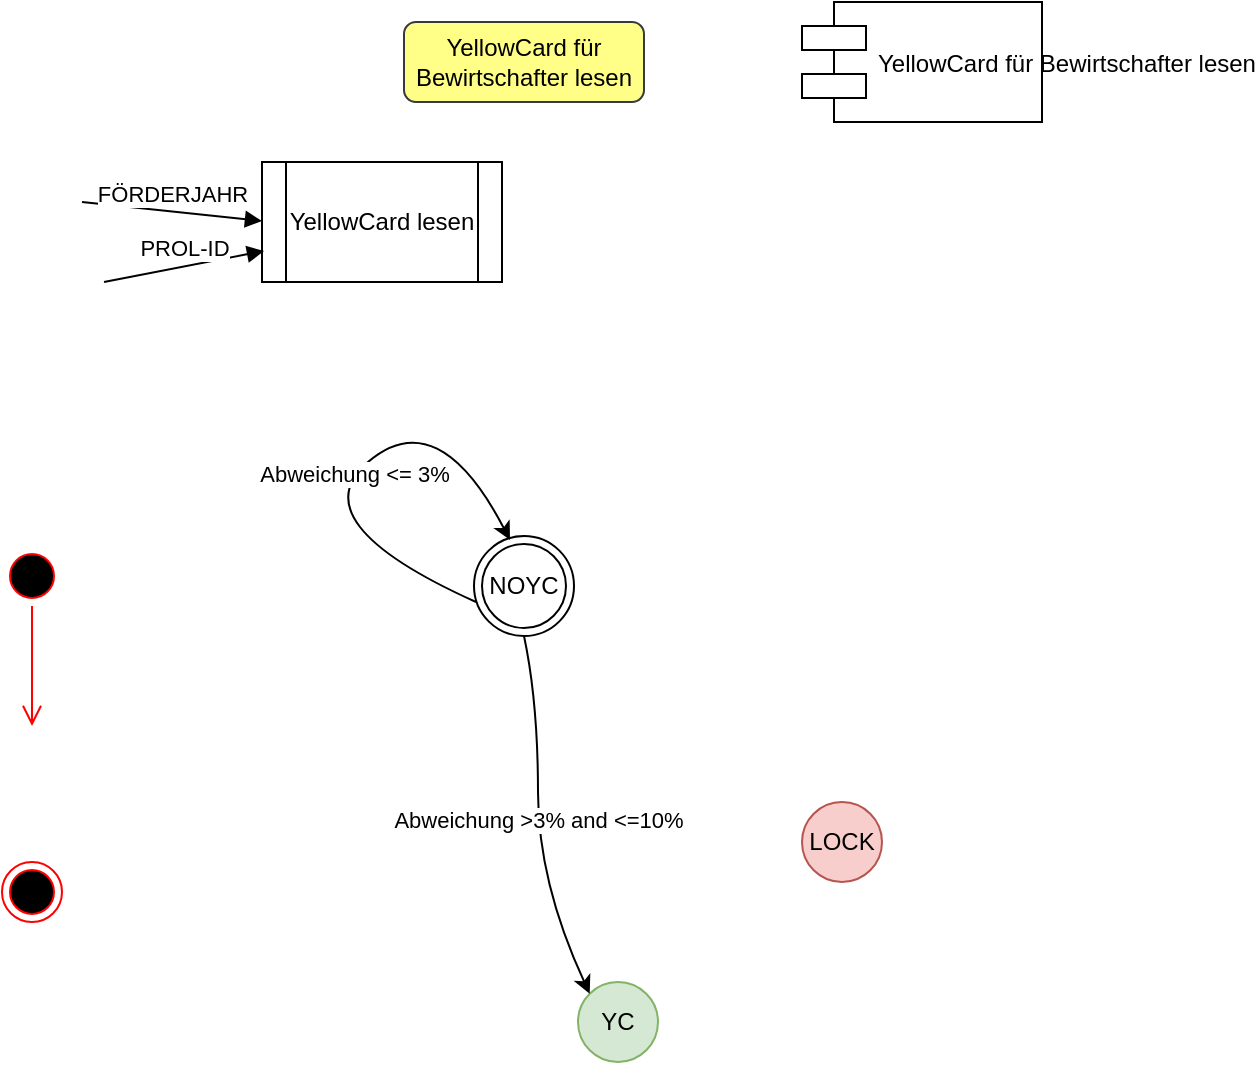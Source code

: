 <mxfile version="10.7.7" type="github"><diagram id="cOEbSdt1bQq5N-bVFhIL" name="Page-1"><mxGraphModel dx="1394" dy="764" grid="1" gridSize="10" guides="1" tooltips="1" connect="1" arrows="1" fold="1" page="1" pageScale="1" pageWidth="827" pageHeight="1169" math="0" shadow="0"><root><mxCell id="0"/><mxCell id="1" parent="0"/><mxCell id="bvWmRrxVavX1V19AVzLA-2" value="YC" style="ellipse;whiteSpace=wrap;html=1;aspect=fixed;fillColor=#d5e8d4;strokeColor=#82b366;" parent="1" vertex="1"><mxGeometry x="368" y="570" width="40" height="40" as="geometry"/></mxCell><mxCell id="bvWmRrxVavX1V19AVzLA-3" value="LOCK" style="ellipse;whiteSpace=wrap;html=1;aspect=fixed;fillColor=#f8cecc;strokeColor=#b85450;" parent="1" vertex="1"><mxGeometry x="480" y="480" width="40" height="40" as="geometry"/></mxCell><mxCell id="bvWmRrxVavX1V19AVzLA-5" value="Abweichung &amp;gt;3% and &amp;lt;=10%" style="curved=1;endArrow=classic;html=1;exitX=0.5;exitY=1;exitDx=0;exitDy=0;entryX=0;entryY=0;entryDx=0;entryDy=0;" parent="1" source="bvWmRrxVavX1V19AVzLA-9" target="bvWmRrxVavX1V19AVzLA-2" edge="1"><mxGeometry width="50" height="50" relative="1" as="geometry"><mxPoint x="388" y="370" as="sourcePoint"/><mxPoint x="367" y="577" as="targetPoint"/><Array as="points"><mxPoint x="348" y="430"/><mxPoint x="348" y="520"/></Array></mxGeometry></mxCell><mxCell id="bvWmRrxVavX1V19AVzLA-9" value="NOYC" style="ellipse;shape=doubleEllipse;whiteSpace=wrap;html=1;aspect=fixed;" parent="1" vertex="1"><mxGeometry x="316" y="347" width="50" height="50" as="geometry"/></mxCell><mxCell id="bvWmRrxVavX1V19AVzLA-11" value="Abweichung &amp;lt;= 3%" style="curved=1;endArrow=classic;html=1;entryX=0.36;entryY=0.04;entryDx=0;entryDy=0;entryPerimeter=0;exitX=0.02;exitY=0.66;exitDx=0;exitDy=0;exitPerimeter=0;" parent="1" source="bvWmRrxVavX1V19AVzLA-9" target="bvWmRrxVavX1V19AVzLA-9" edge="1"><mxGeometry width="50" height="50" relative="1" as="geometry"><mxPoint x="238" y="360" as="sourcePoint"/><mxPoint x="328" y="700" as="targetPoint"/><Array as="points"><mxPoint x="228" y="340"/><mxPoint x="298" y="280"/></Array></mxGeometry></mxCell><mxCell id="vIpRtzNBQbZ5JnZ0q4hH-1" value="YellowCard für Bewirtschafter lesen" style="rounded=1;whiteSpace=wrap;html=1;fillColor=#ffff88;strokeColor=#36393d;" vertex="1" parent="1"><mxGeometry x="281" y="90" width="120" height="40" as="geometry"/></mxCell><mxCell id="vIpRtzNBQbZ5JnZ0q4hH-2" value="YellowCard lesen" style="shape=process;whiteSpace=wrap;html=1;backgroundOutline=1;" vertex="1" parent="1"><mxGeometry x="210" y="160" width="120" height="60" as="geometry"/></mxCell><mxCell id="vIpRtzNBQbZ5JnZ0q4hH-3" value="YellowCard für Bewirtschafter lesen" style="shape=component;align=left;spacingLeft=36;" vertex="1" parent="1"><mxGeometry x="480" y="80" width="120" height="60" as="geometry"/></mxCell><mxCell id="vIpRtzNBQbZ5JnZ0q4hH-4" value="" style="ellipse;html=1;shape=startState;fillColor=#000000;strokeColor=#ff0000;" vertex="1" parent="1"><mxGeometry x="80" y="352" width="30" height="30" as="geometry"/></mxCell><mxCell id="vIpRtzNBQbZ5JnZ0q4hH-5" value="" style="edgeStyle=orthogonalEdgeStyle;html=1;verticalAlign=bottom;endArrow=open;endSize=8;strokeColor=#ff0000;" edge="1" source="vIpRtzNBQbZ5JnZ0q4hH-4" parent="1"><mxGeometry relative="1" as="geometry"><mxPoint x="95" y="442" as="targetPoint"/></mxGeometry></mxCell><mxCell id="vIpRtzNBQbZ5JnZ0q4hH-6" value="" style="ellipse;html=1;shape=endState;fillColor=#000000;strokeColor=#ff0000;" vertex="1" parent="1"><mxGeometry x="80" y="510" width="30" height="30" as="geometry"/></mxCell><mxCell id="vIpRtzNBQbZ5JnZ0q4hH-8" value="FÖRDERJAHR&lt;br&gt;" style="html=1;verticalAlign=bottom;endArrow=block;" edge="1" parent="1"><mxGeometry width="80" relative="1" as="geometry"><mxPoint x="120" y="180" as="sourcePoint"/><mxPoint x="210" y="189.5" as="targetPoint"/></mxGeometry></mxCell><mxCell id="vIpRtzNBQbZ5JnZ0q4hH-10" value="PROL-ID" style="html=1;verticalAlign=bottom;endArrow=block;" edge="1" parent="1"><mxGeometry width="80" relative="1" as="geometry"><mxPoint x="131" y="220" as="sourcePoint"/><mxPoint x="211" y="204.5" as="targetPoint"/></mxGeometry></mxCell></root></mxGraphModel></diagram></mxfile>